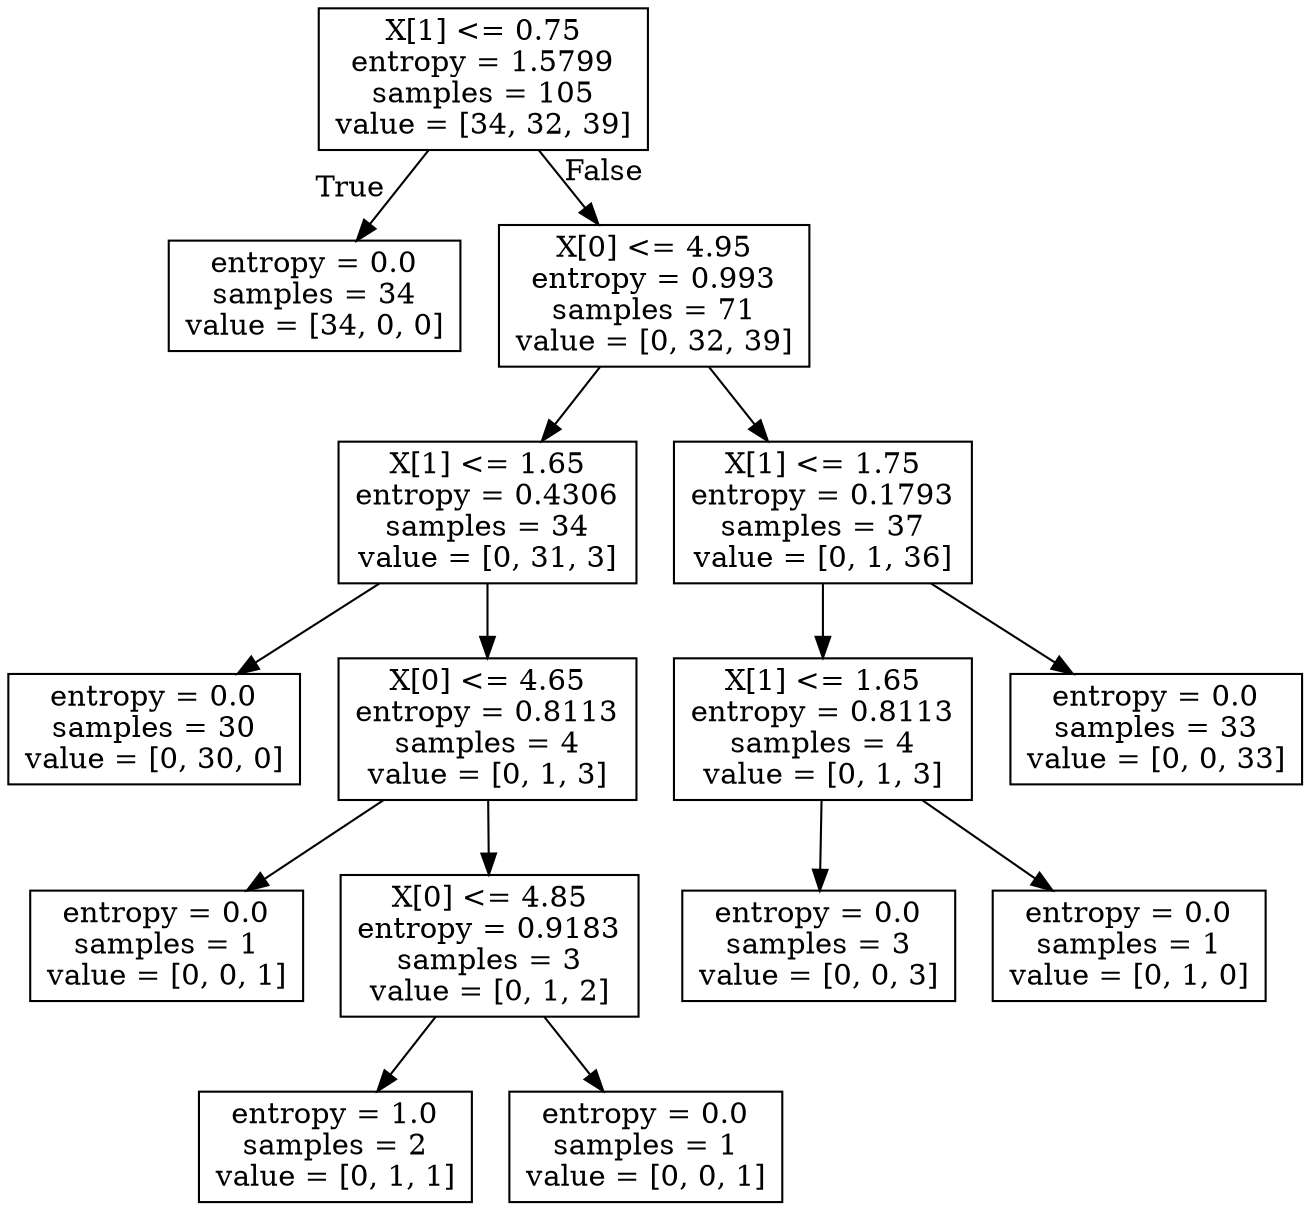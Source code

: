digraph Tree {
node [shape=box] ;
0 [label="X[1] <= 0.75\nentropy = 1.5799\nsamples = 105\nvalue = [34, 32, 39]"] ;
1 [label="entropy = 0.0\nsamples = 34\nvalue = [34, 0, 0]"] ;
0 -> 1 [labeldistance=2.5, labelangle=45, headlabel="True"] ;
2 [label="X[0] <= 4.95\nentropy = 0.993\nsamples = 71\nvalue = [0, 32, 39]"] ;
0 -> 2 [labeldistance=2.5, labelangle=-45, headlabel="False"] ;
3 [label="X[1] <= 1.65\nentropy = 0.4306\nsamples = 34\nvalue = [0, 31, 3]"] ;
2 -> 3 ;
4 [label="entropy = 0.0\nsamples = 30\nvalue = [0, 30, 0]"] ;
3 -> 4 ;
5 [label="X[0] <= 4.65\nentropy = 0.8113\nsamples = 4\nvalue = [0, 1, 3]"] ;
3 -> 5 ;
6 [label="entropy = 0.0\nsamples = 1\nvalue = [0, 0, 1]"] ;
5 -> 6 ;
7 [label="X[0] <= 4.85\nentropy = 0.9183\nsamples = 3\nvalue = [0, 1, 2]"] ;
5 -> 7 ;
8 [label="entropy = 1.0\nsamples = 2\nvalue = [0, 1, 1]"] ;
7 -> 8 ;
9 [label="entropy = 0.0\nsamples = 1\nvalue = [0, 0, 1]"] ;
7 -> 9 ;
10 [label="X[1] <= 1.75\nentropy = 0.1793\nsamples = 37\nvalue = [0, 1, 36]"] ;
2 -> 10 ;
11 [label="X[1] <= 1.65\nentropy = 0.8113\nsamples = 4\nvalue = [0, 1, 3]"] ;
10 -> 11 ;
12 [label="entropy = 0.0\nsamples = 3\nvalue = [0, 0, 3]"] ;
11 -> 12 ;
13 [label="entropy = 0.0\nsamples = 1\nvalue = [0, 1, 0]"] ;
11 -> 13 ;
14 [label="entropy = 0.0\nsamples = 33\nvalue = [0, 0, 33]"] ;
10 -> 14 ;
}